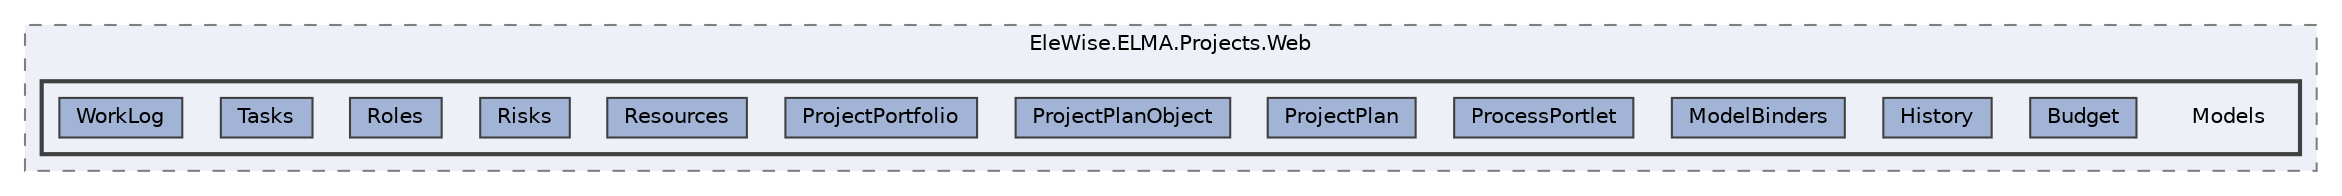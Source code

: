 digraph "Web/Modules/EleWise.ELMA.Projects.Web/Models"
{
 // LATEX_PDF_SIZE
  bgcolor="transparent";
  edge [fontname=Helvetica,fontsize=10,labelfontname=Helvetica,labelfontsize=10];
  node [fontname=Helvetica,fontsize=10,shape=box,height=0.2,width=0.4];
  compound=true
  subgraph clusterdir_23a6f94d21080c87fc1e38cbb81deb77 {
    graph [ bgcolor="#edf0f7", pencolor="grey50", label="EleWise.ELMA.Projects.Web", fontname=Helvetica,fontsize=10 style="filled,dashed", URL="dir_23a6f94d21080c87fc1e38cbb81deb77.html",tooltip=""]
  subgraph clusterdir_6ae4a26f5316fec334fe897751076171 {
    graph [ bgcolor="#edf0f7", pencolor="grey25", label="", fontname=Helvetica,fontsize=10 style="filled,bold", URL="dir_6ae4a26f5316fec334fe897751076171.html",tooltip=""]
    dir_6ae4a26f5316fec334fe897751076171 [shape=plaintext, label="Models"];
  dir_ceb5caf26505ab2aa0fea0de5c186b35 [label="Budget", fillcolor="#a2b4d6", color="grey25", style="filled", URL="dir_ceb5caf26505ab2aa0fea0de5c186b35.html",tooltip=""];
  dir_a6fef9ef1ae2045d2548bf59c3c403d1 [label="History", fillcolor="#a2b4d6", color="grey25", style="filled", URL="dir_a6fef9ef1ae2045d2548bf59c3c403d1.html",tooltip=""];
  dir_b89d930a4fb52e728c92fc27845d4b32 [label="ModelBinders", fillcolor="#a2b4d6", color="grey25", style="filled", URL="dir_b89d930a4fb52e728c92fc27845d4b32.html",tooltip=""];
  dir_a256085699588d48dbd0416c78f44bbb [label="ProcessPortlet", fillcolor="#a2b4d6", color="grey25", style="filled", URL="dir_a256085699588d48dbd0416c78f44bbb.html",tooltip=""];
  dir_9b57e88dc079ef2465a0c635b5e9102d [label="ProjectPlan", fillcolor="#a2b4d6", color="grey25", style="filled", URL="dir_9b57e88dc079ef2465a0c635b5e9102d.html",tooltip=""];
  dir_3c52972fea21cc31a61ffe1c8274d37a [label="ProjectPlanObject", fillcolor="#a2b4d6", color="grey25", style="filled", URL="dir_3c52972fea21cc31a61ffe1c8274d37a.html",tooltip=""];
  dir_3eaa8e7b06e5d72b36a0a50fdd785472 [label="ProjectPortfolio", fillcolor="#a2b4d6", color="grey25", style="filled", URL="dir_3eaa8e7b06e5d72b36a0a50fdd785472.html",tooltip=""];
  dir_beba6690bb3e1852ce57231c55ce25ea [label="Resources", fillcolor="#a2b4d6", color="grey25", style="filled", URL="dir_beba6690bb3e1852ce57231c55ce25ea.html",tooltip=""];
  dir_68ccd7555dd3eff96943d167249a507f [label="Risks", fillcolor="#a2b4d6", color="grey25", style="filled", URL="dir_68ccd7555dd3eff96943d167249a507f.html",tooltip=""];
  dir_00e89c270e5d22a60768054dd0c40100 [label="Roles", fillcolor="#a2b4d6", color="grey25", style="filled", URL="dir_00e89c270e5d22a60768054dd0c40100.html",tooltip=""];
  dir_f161905e980bd1573660921ad92b2c67 [label="Tasks", fillcolor="#a2b4d6", color="grey25", style="filled", URL="dir_f161905e980bd1573660921ad92b2c67.html",tooltip=""];
  dir_795963ed439ac96d84dba63f1d7f8b1f [label="WorkLog", fillcolor="#a2b4d6", color="grey25", style="filled", URL="dir_795963ed439ac96d84dba63f1d7f8b1f.html",tooltip=""];
  }
  }
}
